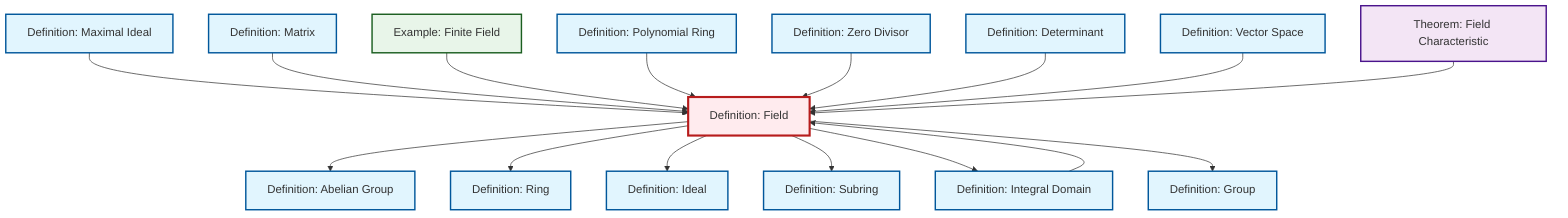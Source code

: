 graph TD
    classDef definition fill:#e1f5fe,stroke:#01579b,stroke-width:2px
    classDef theorem fill:#f3e5f5,stroke:#4a148c,stroke-width:2px
    classDef axiom fill:#fff3e0,stroke:#e65100,stroke-width:2px
    classDef example fill:#e8f5e9,stroke:#1b5e20,stroke-width:2px
    classDef current fill:#ffebee,stroke:#b71c1c,stroke-width:3px
    def-abelian-group["Definition: Abelian Group"]:::definition
    def-group["Definition: Group"]:::definition
    def-subring["Definition: Subring"]:::definition
    def-polynomial-ring["Definition: Polynomial Ring"]:::definition
    thm-field-characteristic["Theorem: Field Characteristic"]:::theorem
    def-ring["Definition: Ring"]:::definition
    ex-finite-field["Example: Finite Field"]:::example
    def-vector-space["Definition: Vector Space"]:::definition
    def-zero-divisor["Definition: Zero Divisor"]:::definition
    def-maximal-ideal["Definition: Maximal Ideal"]:::definition
    def-determinant["Definition: Determinant"]:::definition
    def-ideal["Definition: Ideal"]:::definition
    def-field["Definition: Field"]:::definition
    def-integral-domain["Definition: Integral Domain"]:::definition
    def-matrix["Definition: Matrix"]:::definition
    def-maximal-ideal --> def-field
    def-field --> def-abelian-group
    def-field --> def-ring
    def-matrix --> def-field
    def-field --> def-ideal
    def-field --> def-subring
    ex-finite-field --> def-field
    def-polynomial-ring --> def-field
    def-zero-divisor --> def-field
    def-integral-domain --> def-field
    def-field --> def-integral-domain
    def-determinant --> def-field
    def-vector-space --> def-field
    def-field --> def-group
    thm-field-characteristic --> def-field
    class def-field current